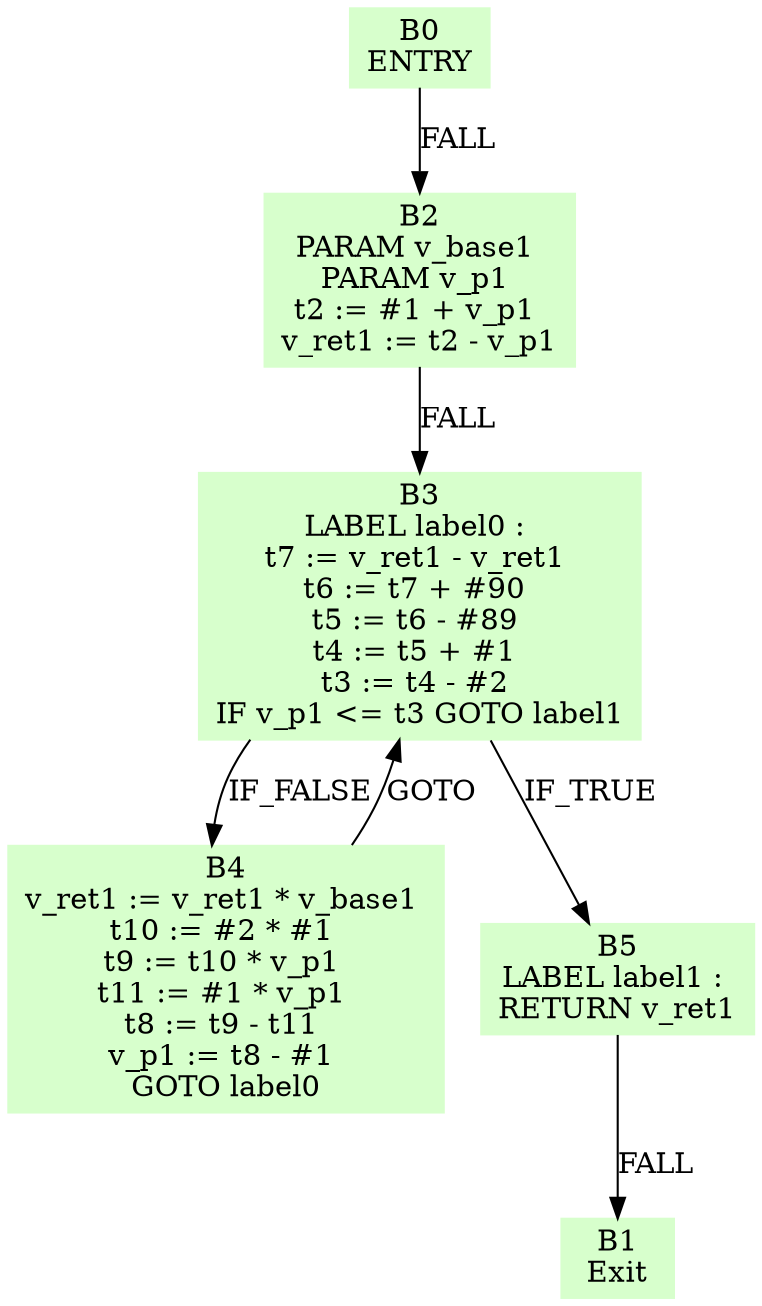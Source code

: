digraph G {
	node [shape=box,color=".3 .2 1.0",style=filled];
	"B0" [label="B0
ENTRY"]
	"B3" [label="B3
LABEL label0 : 
t7 := v_ret1 - v_ret1 
t6 := t7 + #90 
t5 := t6 - #89 
t4 := t5 + #1 
t3 := t4 - #2 
IF v_p1 <= t3 GOTO label1"]
	"B4" [label="B4
v_ret1 := v_ret1 * v_base1 
t10 := #2 * #1 
t9 := t10 * v_p1 
t11 := #1 * v_p1 
t8 := t9 - t11 
v_p1 := t8 - #1 
GOTO label0"]
	"B1" [label="B1
Exit"]
	"B5" [label="B5
LABEL label1 : 
RETURN v_ret1"]
	"B2" [label="B2
PARAM v_base1 
PARAM v_p1 
t2 := #1 + v_p1 
v_ret1 := t2 - v_p1"]
	B0 -> B2 [label="FALL"]
	B3 -> B5 [label="IF_TRUE"]
	B3 -> B4 [label="IF_FALSE"]
	B4 -> B3 [label="GOTO"]
	B5 -> B1 [label="FALL"]
	B2 -> B3 [label="FALL"]
}

